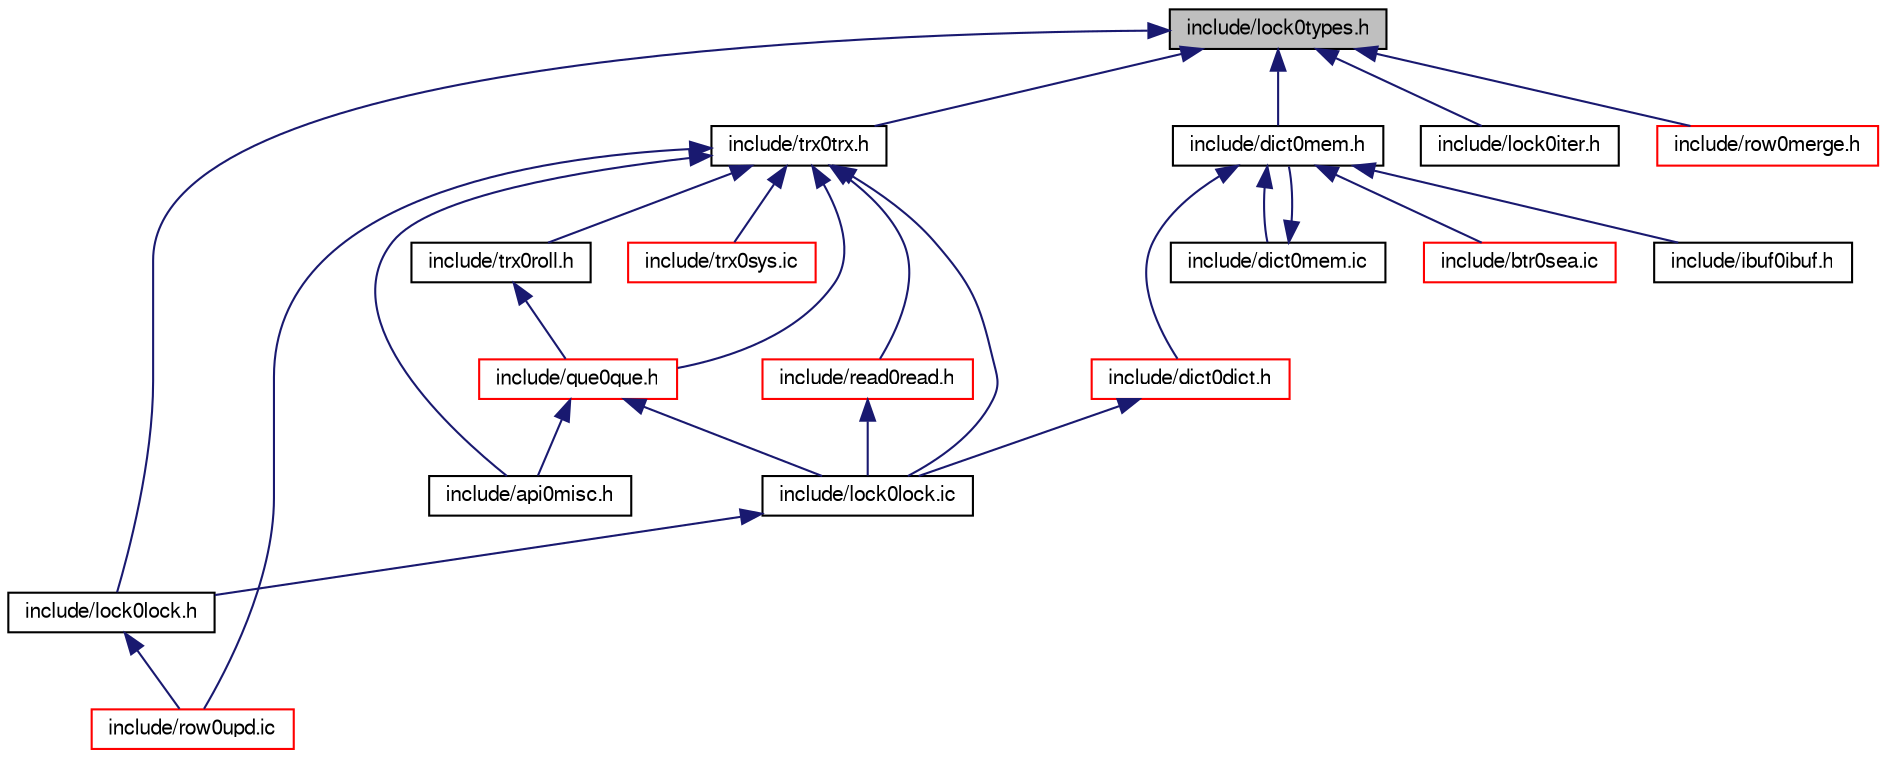 digraph "include/lock0types.h"
{
  bgcolor="transparent";
  edge [fontname="FreeSans",fontsize="10",labelfontname="FreeSans",labelfontsize="10"];
  node [fontname="FreeSans",fontsize="10",shape=record];
  Node1 [label="include/lock0types.h",height=0.2,width=0.4,color="black", fillcolor="grey75", style="filled" fontcolor="black"];
  Node1 -> Node2 [dir="back",color="midnightblue",fontsize="10",style="solid",fontname="FreeSans"];
  Node2 [label="include/trx0trx.h",height=0.2,width=0.4,color="black",URL="$trx0trx_8h.html"];
  Node2 -> Node3 [dir="back",color="midnightblue",fontsize="10",style="solid",fontname="FreeSans"];
  Node3 [label="include/que0que.h",height=0.2,width=0.4,color="red",URL="$que0que_8h.html"];
  Node3 -> Node4 [dir="back",color="midnightblue",fontsize="10",style="solid",fontname="FreeSans"];
  Node4 [label="include/api0misc.h",height=0.2,width=0.4,color="black",URL="$api0misc_8h.html"];
  Node3 -> Node5 [dir="back",color="midnightblue",fontsize="10",style="solid",fontname="FreeSans"];
  Node5 [label="include/lock0lock.ic",height=0.2,width=0.4,color="black",URL="$lock0lock_8ic.html"];
  Node5 -> Node6 [dir="back",color="midnightblue",fontsize="10",style="solid",fontname="FreeSans"];
  Node6 [label="include/lock0lock.h",height=0.2,width=0.4,color="black",URL="$lock0lock_8h.html"];
  Node6 -> Node7 [dir="back",color="midnightblue",fontsize="10",style="solid",fontname="FreeSans"];
  Node7 [label="include/row0upd.ic",height=0.2,width=0.4,color="red",URL="$row0upd_8ic.html"];
  Node2 -> Node8 [dir="back",color="midnightblue",fontsize="10",style="solid",fontname="FreeSans"];
  Node8 [label="include/trx0roll.h",height=0.2,width=0.4,color="black",URL="$trx0roll_8h.html"];
  Node8 -> Node3 [dir="back",color="midnightblue",fontsize="10",style="solid",fontname="FreeSans"];
  Node2 -> Node9 [dir="back",color="midnightblue",fontsize="10",style="solid",fontname="FreeSans"];
  Node9 [label="include/trx0sys.ic",height=0.2,width=0.4,color="red",URL="$trx0sys_8ic.html"];
  Node2 -> Node4 [dir="back",color="midnightblue",fontsize="10",style="solid",fontname="FreeSans"];
  Node2 -> Node5 [dir="back",color="midnightblue",fontsize="10",style="solid",fontname="FreeSans"];
  Node2 -> Node10 [dir="back",color="midnightblue",fontsize="10",style="solid",fontname="FreeSans"];
  Node10 [label="include/read0read.h",height=0.2,width=0.4,color="red",URL="$read0read_8h.html"];
  Node10 -> Node5 [dir="back",color="midnightblue",fontsize="10",style="solid",fontname="FreeSans"];
  Node2 -> Node7 [dir="back",color="midnightblue",fontsize="10",style="solid",fontname="FreeSans"];
  Node1 -> Node11 [dir="back",color="midnightblue",fontsize="10",style="solid",fontname="FreeSans"];
  Node11 [label="include/dict0mem.h",height=0.2,width=0.4,color="black",URL="$dict0mem_8h.html"];
  Node11 -> Node12 [dir="back",color="midnightblue",fontsize="10",style="solid",fontname="FreeSans"];
  Node12 [label="include/dict0dict.h",height=0.2,width=0.4,color="red",URL="$dict0dict_8h.html"];
  Node12 -> Node5 [dir="back",color="midnightblue",fontsize="10",style="solid",fontname="FreeSans"];
  Node11 -> Node13 [dir="back",color="midnightblue",fontsize="10",style="solid",fontname="FreeSans"];
  Node13 [label="include/dict0mem.ic",height=0.2,width=0.4,color="black",URL="$dict0mem_8ic.html"];
  Node13 -> Node11 [dir="back",color="midnightblue",fontsize="10",style="solid",fontname="FreeSans"];
  Node11 -> Node14 [dir="back",color="midnightblue",fontsize="10",style="solid",fontname="FreeSans"];
  Node14 [label="include/btr0sea.ic",height=0.2,width=0.4,color="red",URL="$btr0sea_8ic.html"];
  Node11 -> Node15 [dir="back",color="midnightblue",fontsize="10",style="solid",fontname="FreeSans"];
  Node15 [label="include/ibuf0ibuf.h",height=0.2,width=0.4,color="black",URL="$ibuf0ibuf_8h.html"];
  Node1 -> Node16 [dir="back",color="midnightblue",fontsize="10",style="solid",fontname="FreeSans"];
  Node16 [label="include/lock0iter.h",height=0.2,width=0.4,color="black",URL="$lock0iter_8h.html"];
  Node1 -> Node6 [dir="back",color="midnightblue",fontsize="10",style="solid",fontname="FreeSans"];
  Node1 -> Node17 [dir="back",color="midnightblue",fontsize="10",style="solid",fontname="FreeSans"];
  Node17 [label="include/row0merge.h",height=0.2,width=0.4,color="red",URL="$row0merge_8h.html"];
}
